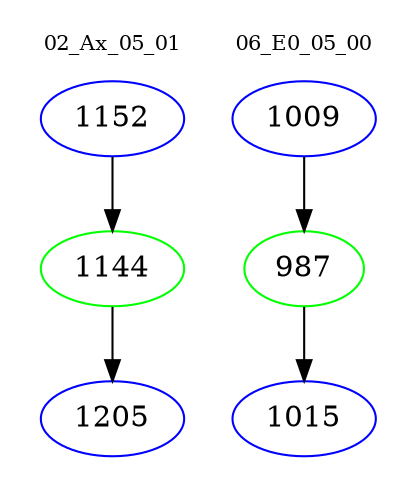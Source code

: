 digraph{
subgraph cluster_0 {
color = white
label = "02_Ax_05_01";
fontsize=10;
T0_1152 [label="1152", color="blue"]
T0_1152 -> T0_1144 [color="black"]
T0_1144 [label="1144", color="green"]
T0_1144 -> T0_1205 [color="black"]
T0_1205 [label="1205", color="blue"]
}
subgraph cluster_1 {
color = white
label = "06_E0_05_00";
fontsize=10;
T1_1009 [label="1009", color="blue"]
T1_1009 -> T1_987 [color="black"]
T1_987 [label="987", color="green"]
T1_987 -> T1_1015 [color="black"]
T1_1015 [label="1015", color="blue"]
}
}

